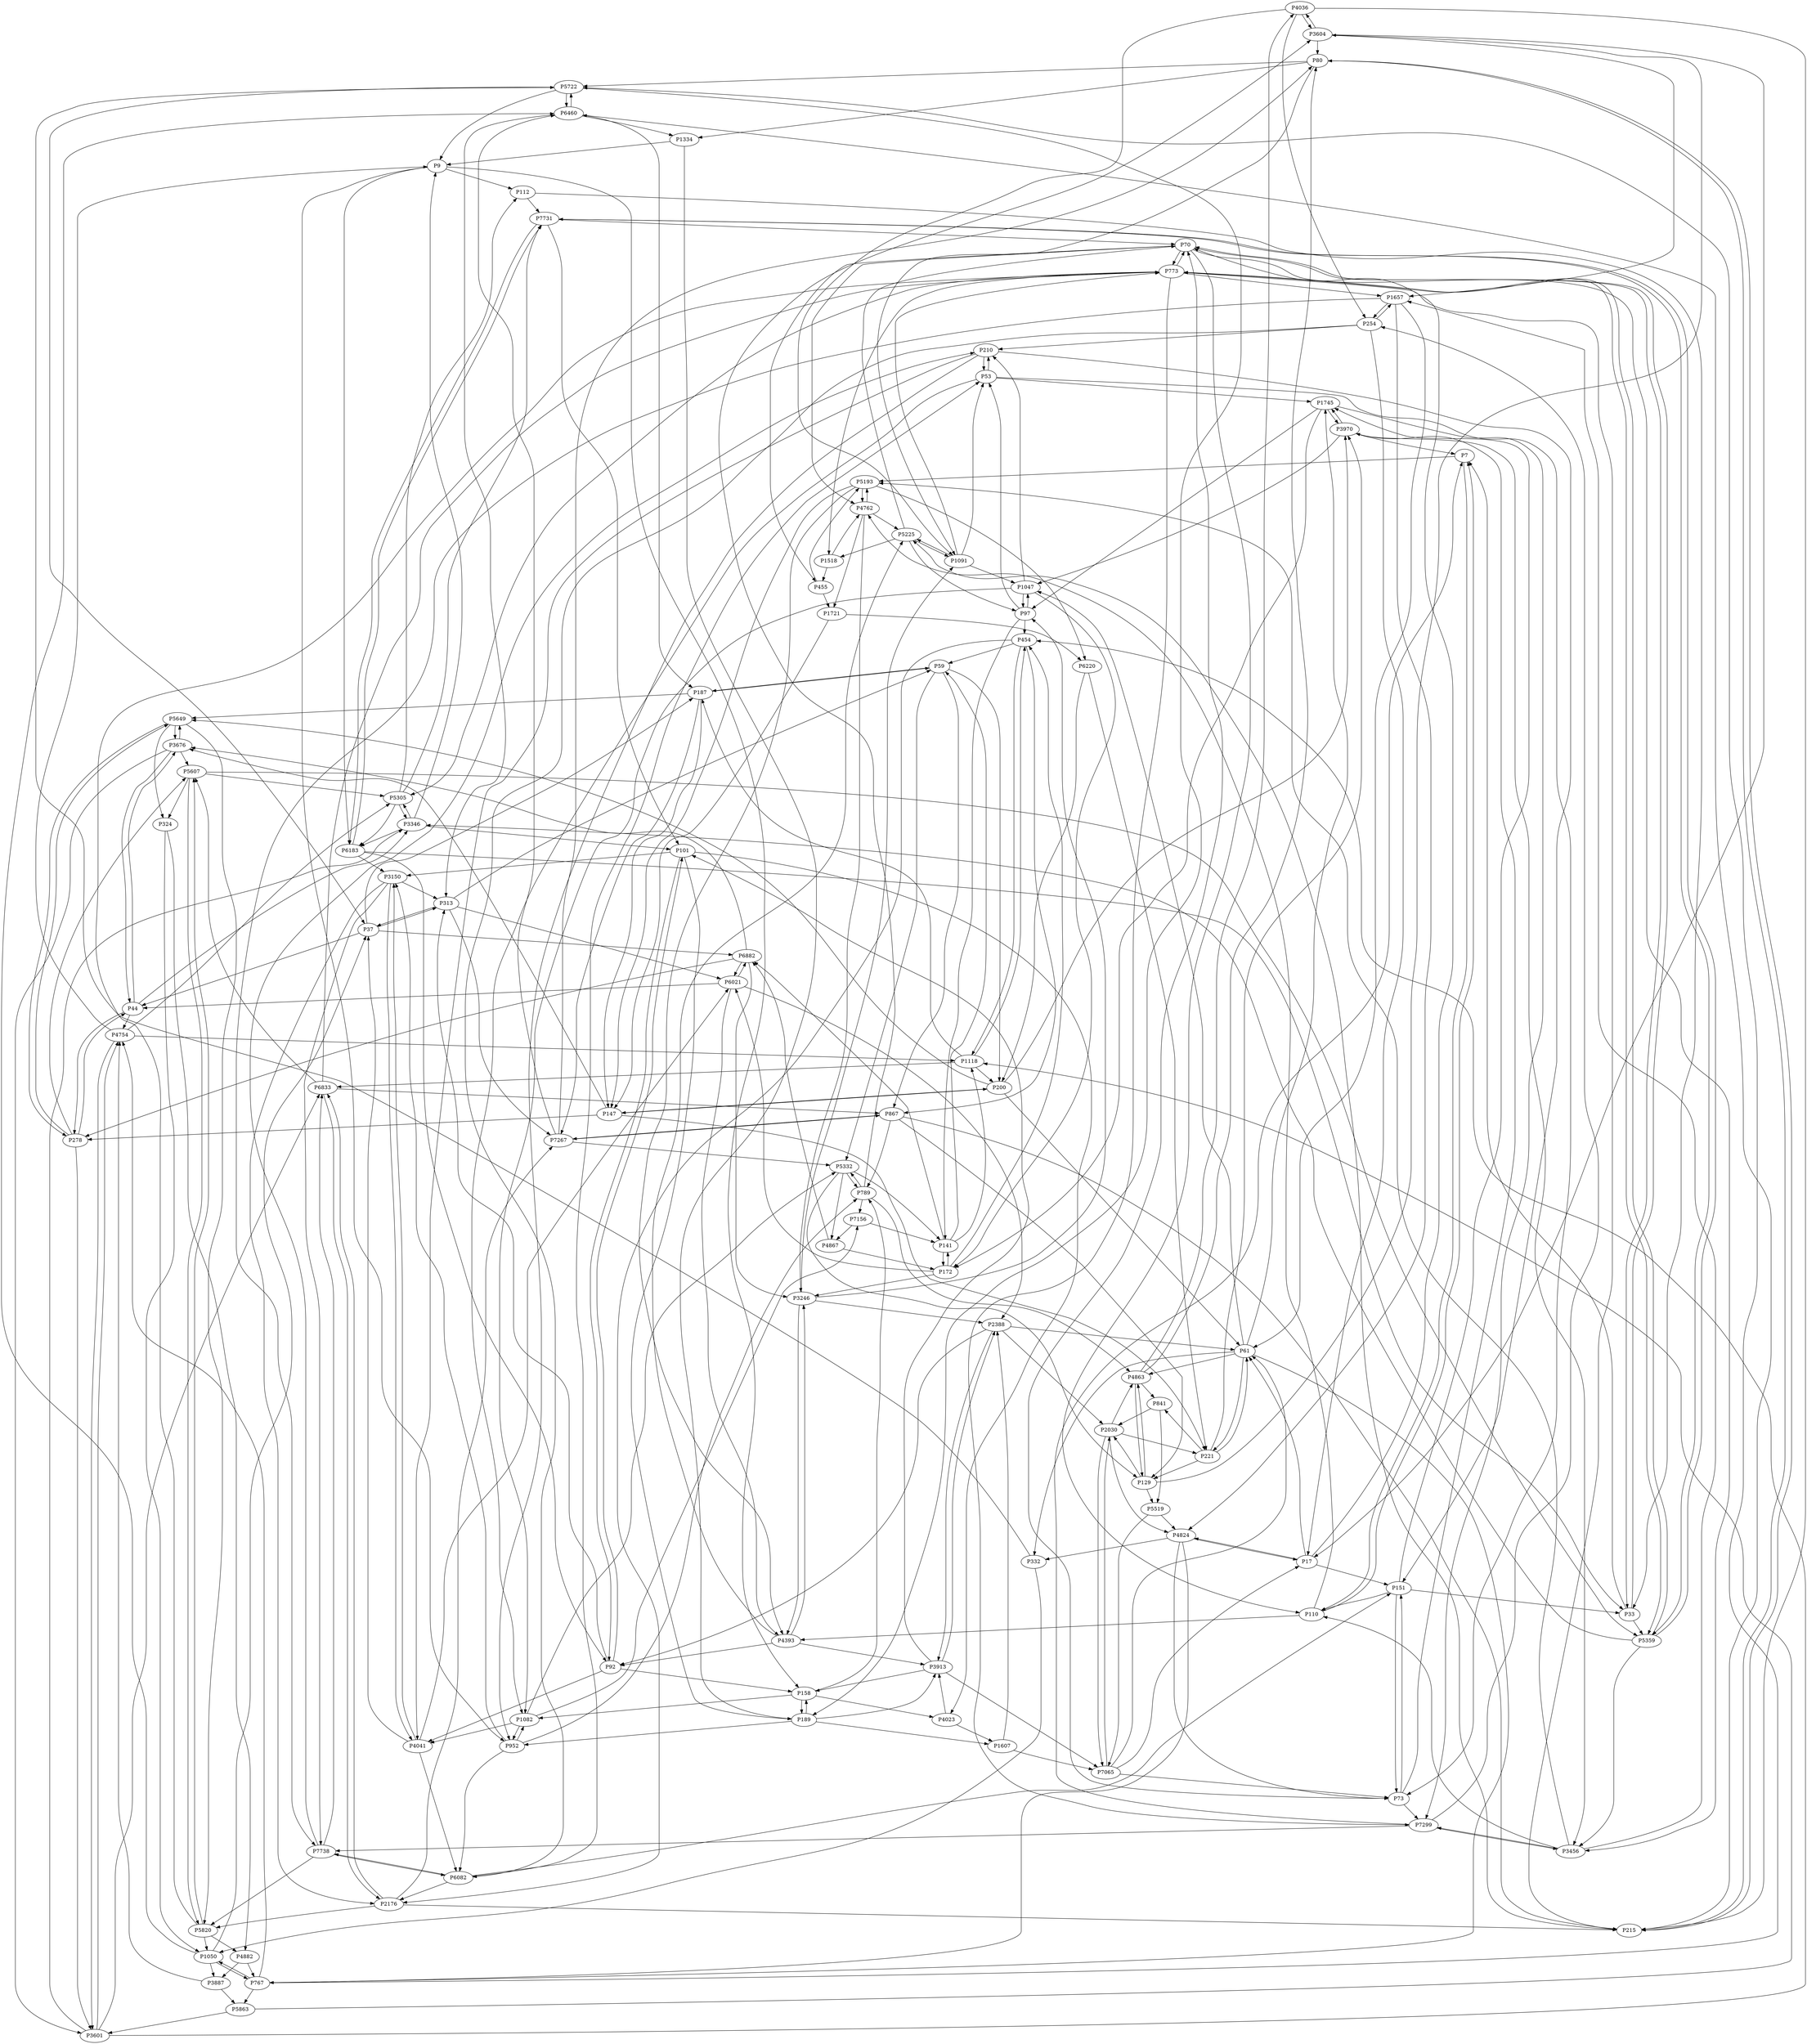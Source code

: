 digraph {
P4036 -> P3604,
P254 -> P1657,
P17 -> P4824,
P61 -> P332,
P767 -> P1050,
P5722 -> P6460,
P37 -> P313,
P187 -> P59,
P7267 -> P867,
P5332 -> P789,
P129 -> P4863,
P3604 -> P4036,
P80 -> P215,
P1091 -> P5225,
P773 -> P1518,
P70 -> P455,
P4762 -> P5193,
P1721 -> P6220,
P147 -> P200,
P221 -> P61,
P3970 -> P1745,
P1047 -> P97,
P172 -> P141,
P454 -> P1118,
P59 -> P187,
P200 -> P147,
P5649 -> P3676,
P278 -> P44,
P3601 -> P4754,
P3346 -> P5305,
P9 -> P112,
P6183 -> P7731,
P33 -> P70,
P5359 -> P773,
P3456 -> P7299,
P1657 -> P254,
P7738 -> P6082,
P210 -> P53,
P151 -> P73,
P1745 -> P3970,
P7299 -> P3456,
P7 -> P110,
P5193 -> P4762,
P4393 -> P3246,
P5225 -> P1091,
P97 -> P1047,
P53 -> P210,
P1082 -> P952,
P4041 -> P3150,
P6082 -> P7738,
P2176 -> P6833,
P5820 -> P5607,
P773 -> P5359,
P5305 -> P3346,
P7731 -> P6183,
P101 -> P92,
P3150 -> P4041,
P313 -> P37,
P6021 -> P6882,
P44 -> P278,
P3676 -> P5649,
P5607 -> P5820,
P324 -> P4882,
P1050 -> P767,
P3887 -> P5863,
P4754 -> P3601,
P1118 -> P454,
P6833 -> P2176,
P867 -> P7267,
P215 -> P80,
P6460 -> P5722,
P1334 -> P9,
P189 -> P158,
P952 -> P1082,
P789 -> P5332,
P7156 -> P4867,
P141 -> P172,
P6882 -> P6021,
P3246 -> P4393,
P2388 -> P3913,
P92 -> P101,
P158 -> P189,
P4023 -> P1607,
P3913 -> P2388,
P7065 -> P2030,
P61 -> P221,
P4863 -> P129,
P841 -> P5519,
P2030 -> P7065,
P4824 -> P17,
P73 -> P151,
P70 -> P33,
P110 -> P7
}
